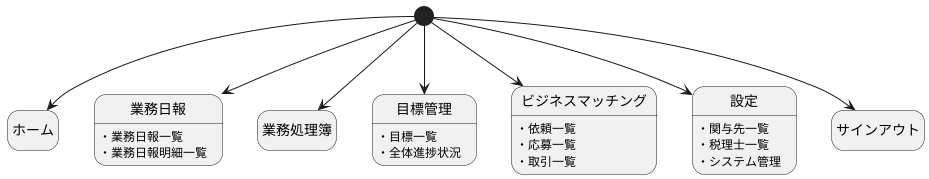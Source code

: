 @startuml ナビゲーション
hide empty description
[*] --> ホーム
[*] --> 業務日報
業務日報: ・業務日報一覧\n・業務日報明細一覧
[*] --> 業務処理簿
[*] --> 目標管理
目標管理: ・目標一覧\n・全体進捗状況
[*] --> ビジネスマッチング
ビジネスマッチング: ・依頼一覧\n・応募一覧\n・取引一覧
[*] --> 設定
設定: ・関与先一覧\n・税理士一覧\n・システム管理
[*] --> サインアウト
@enduml
